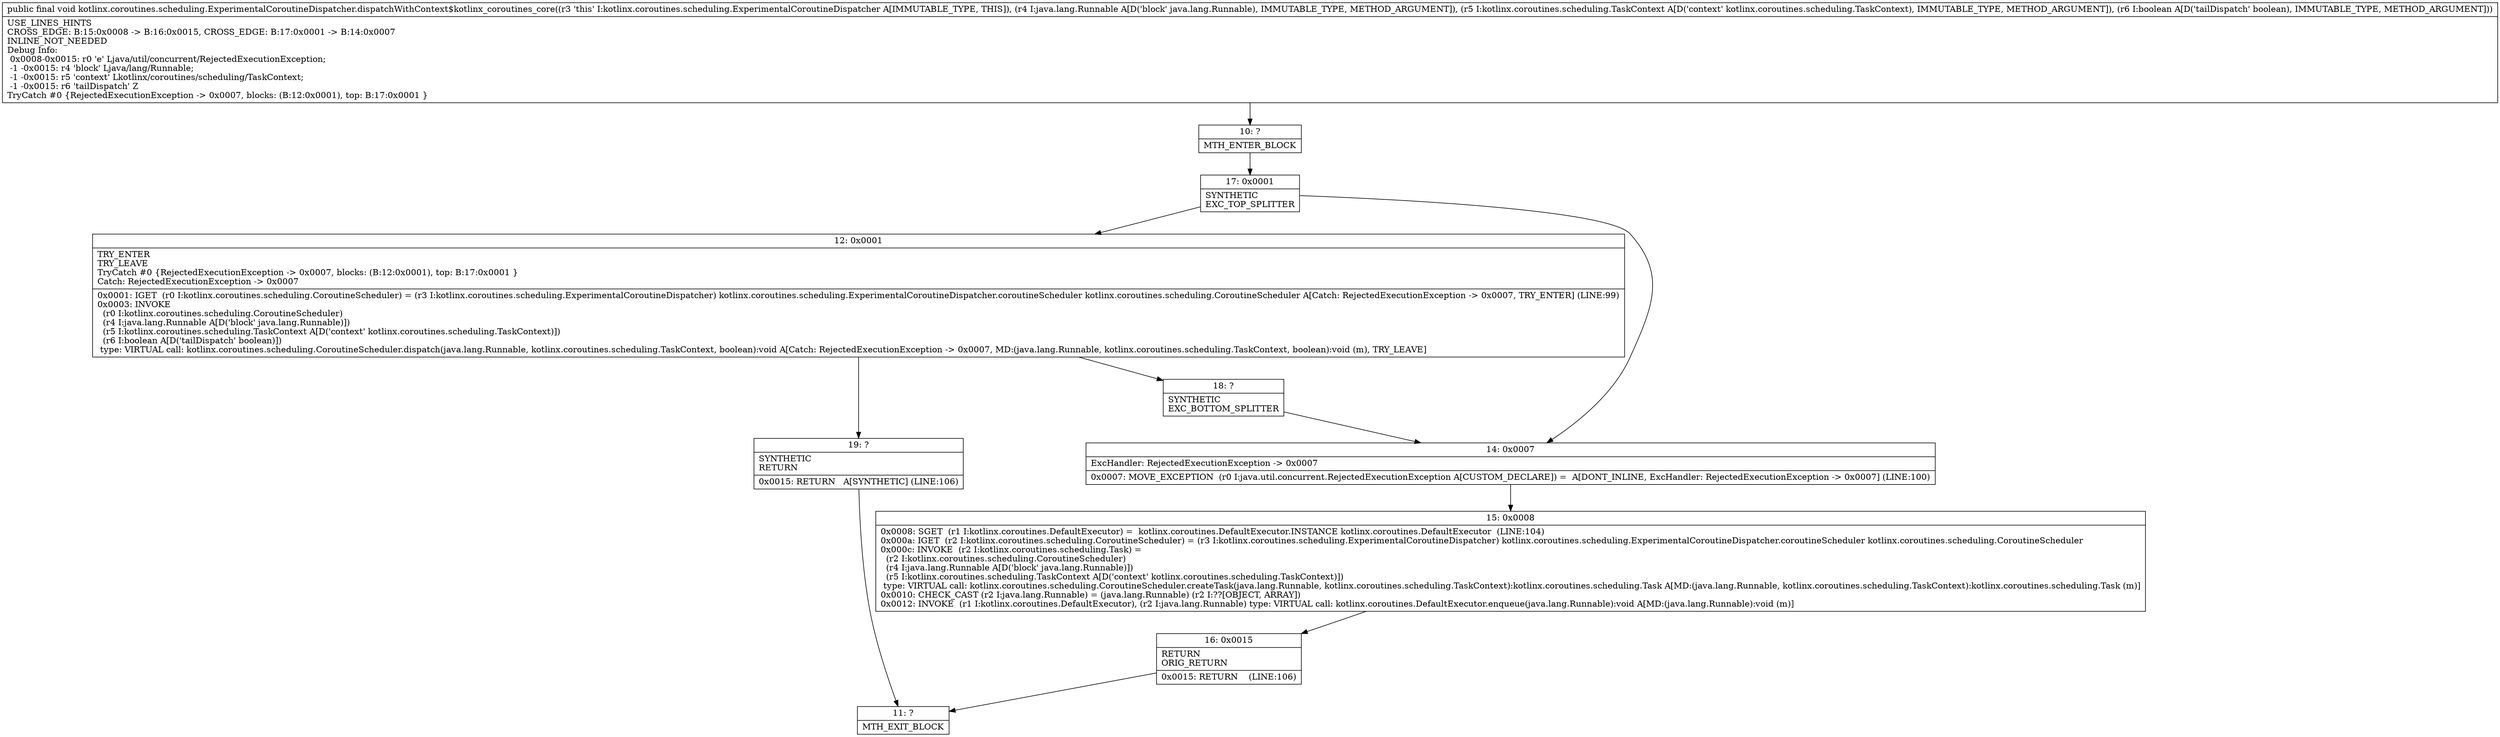 digraph "CFG forkotlinx.coroutines.scheduling.ExperimentalCoroutineDispatcher.dispatchWithContext$kotlinx_coroutines_core(Ljava\/lang\/Runnable;Lkotlinx\/coroutines\/scheduling\/TaskContext;Z)V" {
Node_10 [shape=record,label="{10\:\ ?|MTH_ENTER_BLOCK\l}"];
Node_17 [shape=record,label="{17\:\ 0x0001|SYNTHETIC\lEXC_TOP_SPLITTER\l}"];
Node_12 [shape=record,label="{12\:\ 0x0001|TRY_ENTER\lTRY_LEAVE\lTryCatch #0 \{RejectedExecutionException \-\> 0x0007, blocks: (B:12:0x0001), top: B:17:0x0001 \}\lCatch: RejectedExecutionException \-\> 0x0007\l|0x0001: IGET  (r0 I:kotlinx.coroutines.scheduling.CoroutineScheduler) = (r3 I:kotlinx.coroutines.scheduling.ExperimentalCoroutineDispatcher) kotlinx.coroutines.scheduling.ExperimentalCoroutineDispatcher.coroutineScheduler kotlinx.coroutines.scheduling.CoroutineScheduler A[Catch: RejectedExecutionException \-\> 0x0007, TRY_ENTER] (LINE:99)\l0x0003: INVOKE  \l  (r0 I:kotlinx.coroutines.scheduling.CoroutineScheduler)\l  (r4 I:java.lang.Runnable A[D('block' java.lang.Runnable)])\l  (r5 I:kotlinx.coroutines.scheduling.TaskContext A[D('context' kotlinx.coroutines.scheduling.TaskContext)])\l  (r6 I:boolean A[D('tailDispatch' boolean)])\l type: VIRTUAL call: kotlinx.coroutines.scheduling.CoroutineScheduler.dispatch(java.lang.Runnable, kotlinx.coroutines.scheduling.TaskContext, boolean):void A[Catch: RejectedExecutionException \-\> 0x0007, MD:(java.lang.Runnable, kotlinx.coroutines.scheduling.TaskContext, boolean):void (m), TRY_LEAVE]\l}"];
Node_18 [shape=record,label="{18\:\ ?|SYNTHETIC\lEXC_BOTTOM_SPLITTER\l}"];
Node_19 [shape=record,label="{19\:\ ?|SYNTHETIC\lRETURN\l|0x0015: RETURN   A[SYNTHETIC] (LINE:106)\l}"];
Node_11 [shape=record,label="{11\:\ ?|MTH_EXIT_BLOCK\l}"];
Node_14 [shape=record,label="{14\:\ 0x0007|ExcHandler: RejectedExecutionException \-\> 0x0007\l|0x0007: MOVE_EXCEPTION  (r0 I:java.util.concurrent.RejectedExecutionException A[CUSTOM_DECLARE]) =  A[DONT_INLINE, ExcHandler: RejectedExecutionException \-\> 0x0007] (LINE:100)\l}"];
Node_15 [shape=record,label="{15\:\ 0x0008|0x0008: SGET  (r1 I:kotlinx.coroutines.DefaultExecutor) =  kotlinx.coroutines.DefaultExecutor.INSTANCE kotlinx.coroutines.DefaultExecutor  (LINE:104)\l0x000a: IGET  (r2 I:kotlinx.coroutines.scheduling.CoroutineScheduler) = (r3 I:kotlinx.coroutines.scheduling.ExperimentalCoroutineDispatcher) kotlinx.coroutines.scheduling.ExperimentalCoroutineDispatcher.coroutineScheduler kotlinx.coroutines.scheduling.CoroutineScheduler \l0x000c: INVOKE  (r2 I:kotlinx.coroutines.scheduling.Task) = \l  (r2 I:kotlinx.coroutines.scheduling.CoroutineScheduler)\l  (r4 I:java.lang.Runnable A[D('block' java.lang.Runnable)])\l  (r5 I:kotlinx.coroutines.scheduling.TaskContext A[D('context' kotlinx.coroutines.scheduling.TaskContext)])\l type: VIRTUAL call: kotlinx.coroutines.scheduling.CoroutineScheduler.createTask(java.lang.Runnable, kotlinx.coroutines.scheduling.TaskContext):kotlinx.coroutines.scheduling.Task A[MD:(java.lang.Runnable, kotlinx.coroutines.scheduling.TaskContext):kotlinx.coroutines.scheduling.Task (m)]\l0x0010: CHECK_CAST (r2 I:java.lang.Runnable) = (java.lang.Runnable) (r2 I:??[OBJECT, ARRAY]) \l0x0012: INVOKE  (r1 I:kotlinx.coroutines.DefaultExecutor), (r2 I:java.lang.Runnable) type: VIRTUAL call: kotlinx.coroutines.DefaultExecutor.enqueue(java.lang.Runnable):void A[MD:(java.lang.Runnable):void (m)]\l}"];
Node_16 [shape=record,label="{16\:\ 0x0015|RETURN\lORIG_RETURN\l|0x0015: RETURN    (LINE:106)\l}"];
MethodNode[shape=record,label="{public final void kotlinx.coroutines.scheduling.ExperimentalCoroutineDispatcher.dispatchWithContext$kotlinx_coroutines_core((r3 'this' I:kotlinx.coroutines.scheduling.ExperimentalCoroutineDispatcher A[IMMUTABLE_TYPE, THIS]), (r4 I:java.lang.Runnable A[D('block' java.lang.Runnable), IMMUTABLE_TYPE, METHOD_ARGUMENT]), (r5 I:kotlinx.coroutines.scheduling.TaskContext A[D('context' kotlinx.coroutines.scheduling.TaskContext), IMMUTABLE_TYPE, METHOD_ARGUMENT]), (r6 I:boolean A[D('tailDispatch' boolean), IMMUTABLE_TYPE, METHOD_ARGUMENT]))  | USE_LINES_HINTS\lCROSS_EDGE: B:15:0x0008 \-\> B:16:0x0015, CROSS_EDGE: B:17:0x0001 \-\> B:14:0x0007\lINLINE_NOT_NEEDED\lDebug Info:\l  0x0008\-0x0015: r0 'e' Ljava\/util\/concurrent\/RejectedExecutionException;\l  \-1 \-0x0015: r4 'block' Ljava\/lang\/Runnable;\l  \-1 \-0x0015: r5 'context' Lkotlinx\/coroutines\/scheduling\/TaskContext;\l  \-1 \-0x0015: r6 'tailDispatch' Z\lTryCatch #0 \{RejectedExecutionException \-\> 0x0007, blocks: (B:12:0x0001), top: B:17:0x0001 \}\l}"];
MethodNode -> Node_10;Node_10 -> Node_17;
Node_17 -> Node_12;
Node_17 -> Node_14;
Node_12 -> Node_18;
Node_12 -> Node_19;
Node_18 -> Node_14;
Node_19 -> Node_11;
Node_14 -> Node_15;
Node_15 -> Node_16;
Node_16 -> Node_11;
}

